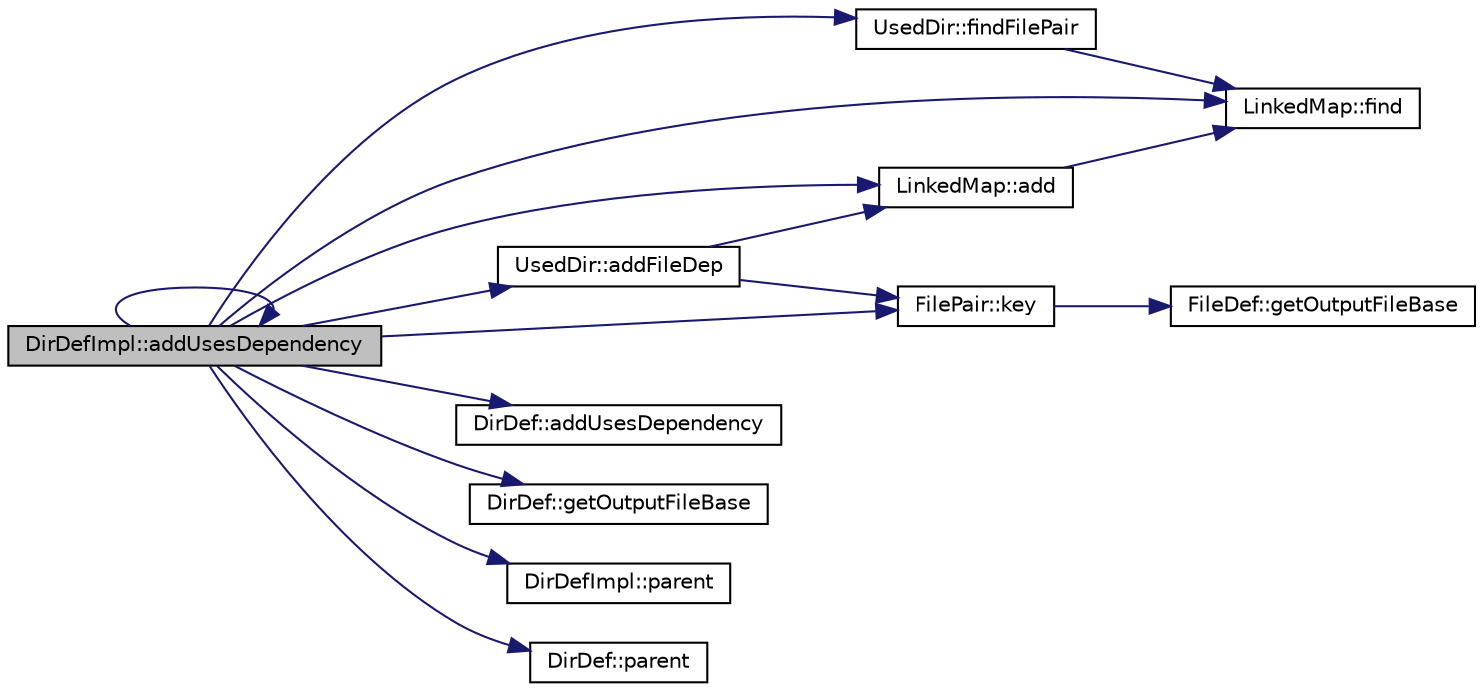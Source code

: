 digraph "DirDefImpl::addUsesDependency"
{
 // LATEX_PDF_SIZE
  edge [fontname="Helvetica",fontsize="10",labelfontname="Helvetica",labelfontsize="10"];
  node [fontname="Helvetica",fontsize="10",shape=record];
  rankdir="LR";
  Node1 [label="DirDefImpl::addUsesDependency",height=0.2,width=0.4,color="black", fillcolor="grey75", style="filled", fontcolor="black",tooltip=" "];
  Node1 -> Node2 [color="midnightblue",fontsize="10",style="solid",fontname="Helvetica"];
  Node2 [label="LinkedMap::add",height=0.2,width=0.4,color="black", fillcolor="white", style="filled",URL="$classLinkedMap.html#acddca8cb09f114936f6b80276f2c9c1b",tooltip=" "];
  Node2 -> Node3 [color="midnightblue",fontsize="10",style="solid",fontname="Helvetica"];
  Node3 [label="LinkedMap::find",height=0.2,width=0.4,color="black", fillcolor="white", style="filled",URL="$classLinkedMap.html#ad7659775b7de962b4fe0921456baf4f4",tooltip=" "];
  Node1 -> Node4 [color="midnightblue",fontsize="10",style="solid",fontname="Helvetica"];
  Node4 [label="UsedDir::addFileDep",height=0.2,width=0.4,color="black", fillcolor="white", style="filled",URL="$classUsedDir.html#a9944cb27f5ddd2a96b8f0c49bd744e49",tooltip=" "];
  Node4 -> Node2 [color="midnightblue",fontsize="10",style="solid",fontname="Helvetica"];
  Node4 -> Node5 [color="midnightblue",fontsize="10",style="solid",fontname="Helvetica"];
  Node5 [label="FilePair::key",height=0.2,width=0.4,color="black", fillcolor="white", style="filled",URL="$classFilePair.html#a4fa66c88e9e7ecd2ad19da2ee00e7808",tooltip=" "];
  Node5 -> Node6 [color="midnightblue",fontsize="10",style="solid",fontname="Helvetica"];
  Node6 [label="FileDef::getOutputFileBase",height=0.2,width=0.4,color="black", fillcolor="white", style="filled",URL="$classFileDef.html#a9179d91d067ba32f0e51aaffb2ea2f3b",tooltip=" "];
  Node1 -> Node1 [color="midnightblue",fontsize="10",style="solid",fontname="Helvetica"];
  Node1 -> Node7 [color="midnightblue",fontsize="10",style="solid",fontname="Helvetica"];
  Node7 [label="DirDef::addUsesDependency",height=0.2,width=0.4,color="black", fillcolor="white", style="filled",URL="$classDirDef.html#a7080956a2fe6049dc2fa115cfd1aef5b",tooltip=" "];
  Node1 -> Node3 [color="midnightblue",fontsize="10",style="solid",fontname="Helvetica"];
  Node1 -> Node8 [color="midnightblue",fontsize="10",style="solid",fontname="Helvetica"];
  Node8 [label="UsedDir::findFilePair",height=0.2,width=0.4,color="black", fillcolor="white", style="filled",URL="$classUsedDir.html#add0da96fe9168b96abed52d016b621b2",tooltip=" "];
  Node8 -> Node3 [color="midnightblue",fontsize="10",style="solid",fontname="Helvetica"];
  Node1 -> Node9 [color="midnightblue",fontsize="10",style="solid",fontname="Helvetica"];
  Node9 [label="DirDef::getOutputFileBase",height=0.2,width=0.4,color="black", fillcolor="white", style="filled",URL="$classDirDef.html#a1fdadd32de095dd846b619f8d220f03c",tooltip=" "];
  Node1 -> Node5 [color="midnightblue",fontsize="10",style="solid",fontname="Helvetica"];
  Node1 -> Node10 [color="midnightblue",fontsize="10",style="solid",fontname="Helvetica"];
  Node10 [label="DirDefImpl::parent",height=0.2,width=0.4,color="black", fillcolor="white", style="filled",URL="$classDirDefImpl.html#a58167748be5b6a767247bb6446417826",tooltip=" "];
  Node1 -> Node11 [color="midnightblue",fontsize="10",style="solid",fontname="Helvetica"];
  Node11 [label="DirDef::parent",height=0.2,width=0.4,color="black", fillcolor="white", style="filled",URL="$classDirDef.html#a6ddd6f5e08f9a04cc43cf15e388bc2af",tooltip=" "];
}
